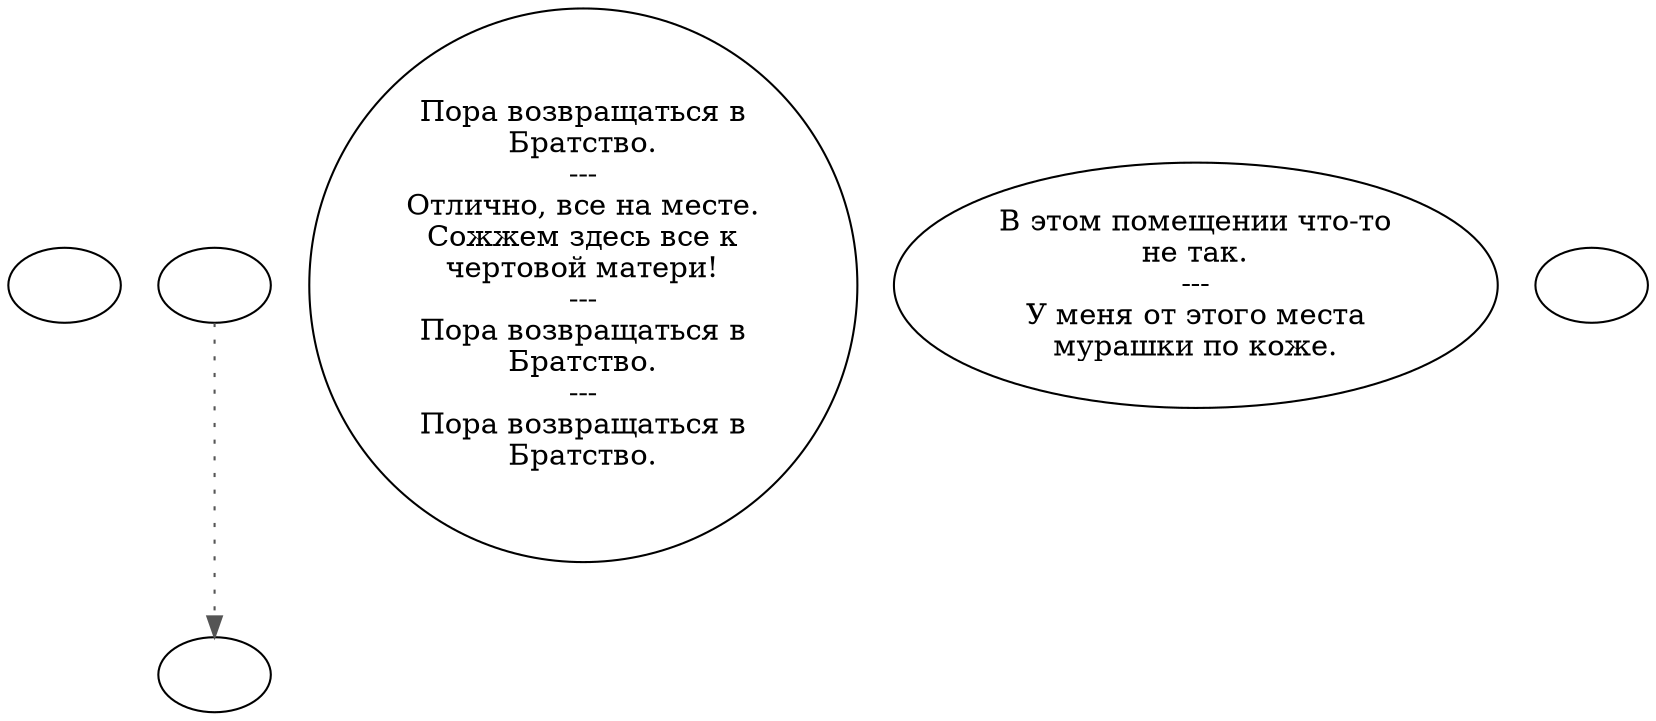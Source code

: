 digraph broinvad {
  "start" [style=filled       fillcolor="#FFFFFF"       color="#000000"]
  "start" [label=""]
  "talk_p_proc" [style=filled       fillcolor="#FFFFFF"       color="#000000"]
  "talk_p_proc" -> "StepAside" [style=dotted color="#555555"]
  "talk_p_proc" [label=""]
  "critter_p_proc" [style=filled       fillcolor="#FFFFFF"       color="#000000"]
  "critter_p_proc" [label="Пора возвращаться в\nБратство.\n---\nОтлично, все на месте.\nСожжем здесь все к\nчертовой матери!\n---\nПора возвращаться в\nБратство.\n---\nПора возвращаться в\nБратство."]
  "map_enter_p_proc" [style=filled       fillcolor="#FFFFFF"       color="#000000"]
  "map_enter_p_proc" [label="В этом помещении что-то\nне так.\n---\nУ меня от этого места\nмурашки по коже."]
  "timed_event_p_proc" [style=filled       fillcolor="#FFFFFF"       color="#000000"]
  "timed_event_p_proc" [label=""]
  "StepAside" [style=filled       fillcolor="#FFFFFF"       color="#000000"]
  "StepAside" [label=""]
}